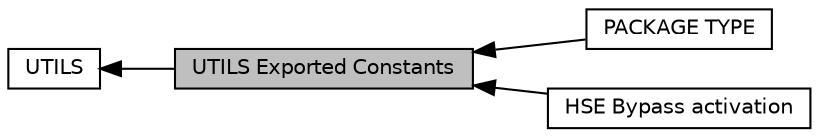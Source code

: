 digraph "UTILS Exported Constants"
{
  edge [fontname="Helvetica",fontsize="10",labelfontname="Helvetica",labelfontsize="10"];
  node [fontname="Helvetica",fontsize="10",shape=record];
  rankdir=LR;
  Node3 [label="PACKAGE TYPE",height=0.2,width=0.4,color="black", fillcolor="white", style="filled",URL="$group___u_t_i_l_s___e_c___p_a_c_k_a_g_e_t_y_p_e.html"];
  Node1 [label="UTILS",height=0.2,width=0.4,color="black", fillcolor="white", style="filled",URL="$group___u_t_i_l_s___l_l.html"];
  Node0 [label="UTILS Exported Constants",height=0.2,width=0.4,color="black", fillcolor="grey75", style="filled", fontcolor="black"];
  Node2 [label="HSE Bypass activation",height=0.2,width=0.4,color="black", fillcolor="white", style="filled",URL="$group___u_t_i_l_s___e_c___h_s_e___b_y_p_a_s_s.html"];
  Node1->Node0 [shape=plaintext, dir="back", style="solid"];
  Node0->Node2 [shape=plaintext, dir="back", style="solid"];
  Node0->Node3 [shape=plaintext, dir="back", style="solid"];
}
